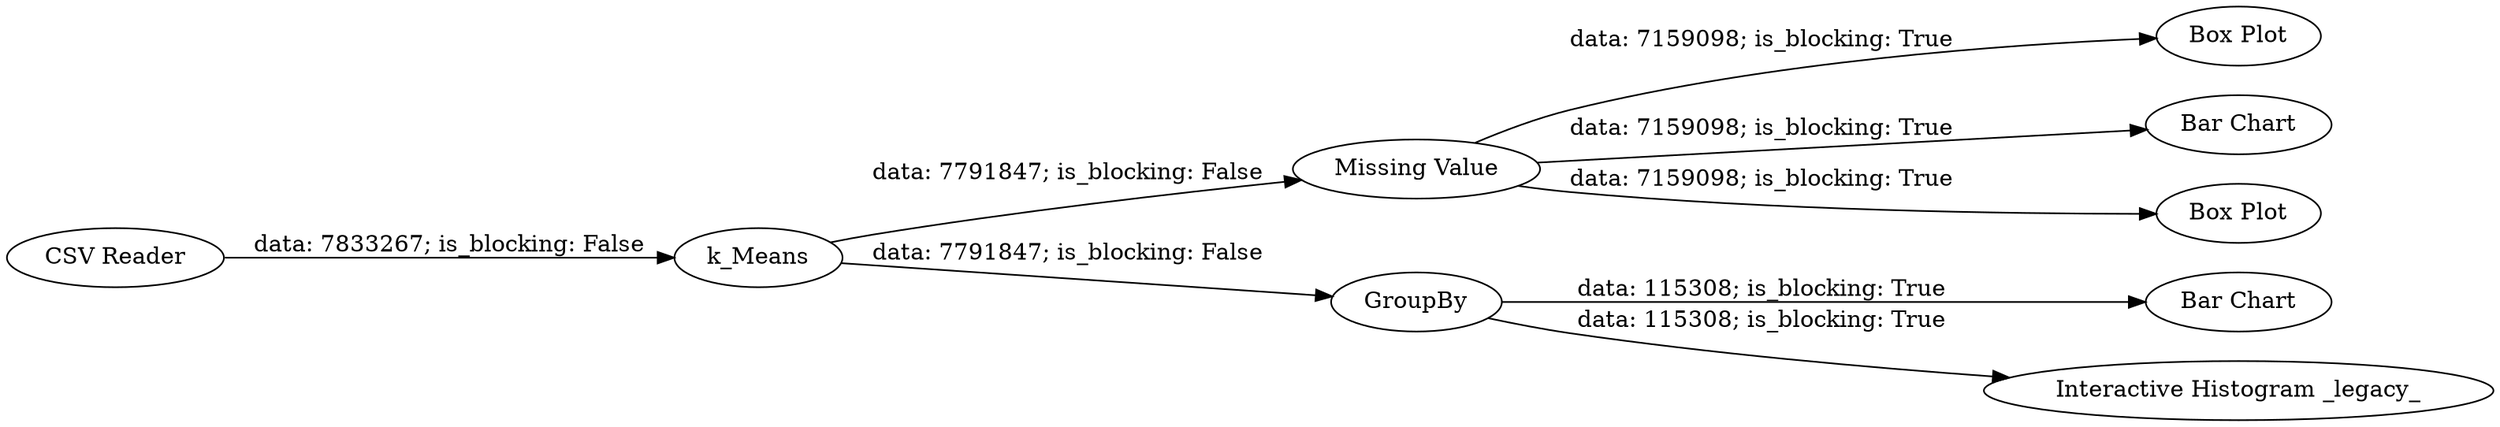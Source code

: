 digraph {
	"4592874878327275421_15" [label="Box Plot"]
	"4592874878327275421_11" [label="Bar Chart"]
	"4592874878327275421_10" [label="Bar Chart"]
	"4592874878327275421_12" [label="Missing Value"]
	"4592874878327275421_7" [label="Interactive Histogram _legacy_"]
	"4592874878327275421_16" [label="Box Plot"]
	"4592874878327275421_1" [label="CSV Reader"]
	"4592874878327275421_6" [label=GroupBy]
	"4592874878327275421_3" [label=k_Means]
	"4592874878327275421_3" -> "4592874878327275421_6" [label="data: 7791847; is_blocking: False"]
	"4592874878327275421_6" -> "4592874878327275421_7" [label="data: 115308; is_blocking: True"]
	"4592874878327275421_1" -> "4592874878327275421_3" [label="data: 7833267; is_blocking: False"]
	"4592874878327275421_12" -> "4592874878327275421_11" [label="data: 7159098; is_blocking: True"]
	"4592874878327275421_12" -> "4592874878327275421_15" [label="data: 7159098; is_blocking: True"]
	"4592874878327275421_3" -> "4592874878327275421_12" [label="data: 7791847; is_blocking: False"]
	"4592874878327275421_6" -> "4592874878327275421_10" [label="data: 115308; is_blocking: True"]
	"4592874878327275421_12" -> "4592874878327275421_16" [label="data: 7159098; is_blocking: True"]
	rankdir=LR
}
